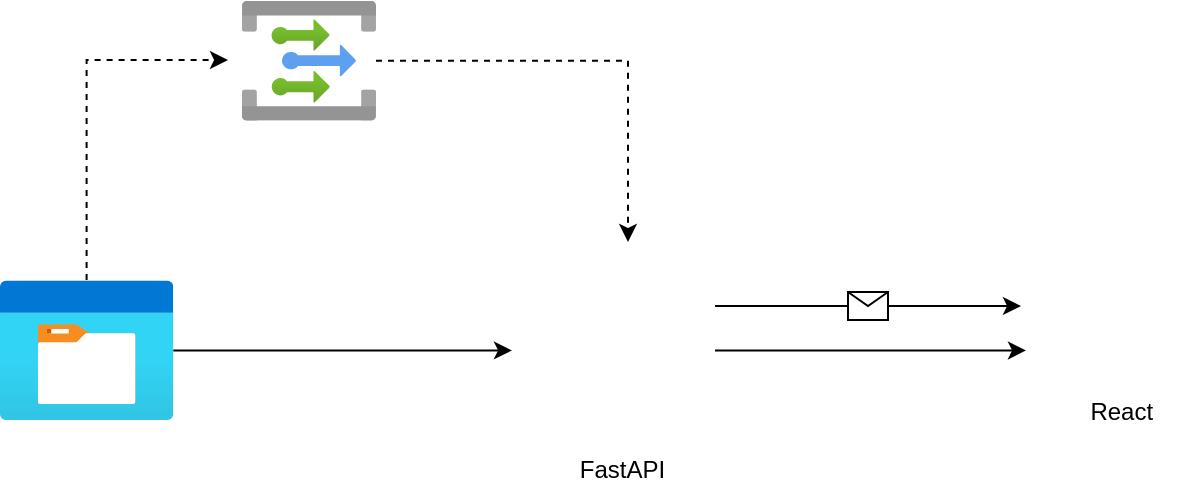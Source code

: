 <mxfile version="21.3.2" type="github">
  <diagram name="Page-1" id="1TySNdG3bFcOM_l2DXkI">
    <mxGraphModel dx="1432" dy="713" grid="0" gridSize="10" guides="1" tooltips="1" connect="1" arrows="1" fold="1" page="1" pageScale="1" pageWidth="850" pageHeight="1100" math="0" shadow="0">
      <root>
        <mxCell id="0" />
        <mxCell id="1" parent="0" />
        <mxCell id="YjRzb2UiDKBcbRBRFE_A-5" style="edgeStyle=orthogonalEdgeStyle;rounded=0;orthogonalLoop=1;jettySize=auto;html=1;dashed=1;" edge="1" parent="1" source="YjRzb2UiDKBcbRBRFE_A-1">
          <mxGeometry relative="1" as="geometry">
            <mxPoint x="198" y="516" as="targetPoint" />
            <Array as="points">
              <mxPoint x="127" y="516" />
              <mxPoint x="158" y="516" />
            </Array>
          </mxGeometry>
        </mxCell>
        <mxCell id="YjRzb2UiDKBcbRBRFE_A-8" style="edgeStyle=orthogonalEdgeStyle;rounded=0;orthogonalLoop=1;jettySize=auto;html=1;" edge="1" parent="1" source="YjRzb2UiDKBcbRBRFE_A-1">
          <mxGeometry relative="1" as="geometry">
            <mxPoint x="340" y="661.19" as="targetPoint" />
          </mxGeometry>
        </mxCell>
        <mxCell id="YjRzb2UiDKBcbRBRFE_A-1" value="" style="image;aspect=fixed;html=1;points=[];align=center;fontSize=12;image=img/lib/azure2/general/Storage_Container.svg;" vertex="1" parent="1">
          <mxGeometry x="84" y="626" width="86.62" height="70.38" as="geometry" />
        </mxCell>
        <mxCell id="YjRzb2UiDKBcbRBRFE_A-4" style="edgeStyle=orthogonalEdgeStyle;rounded=0;orthogonalLoop=1;jettySize=auto;html=1;dashed=1;" edge="1" parent="1" source="YjRzb2UiDKBcbRBRFE_A-2">
          <mxGeometry relative="1" as="geometry">
            <mxPoint x="398" y="607" as="targetPoint" />
            <Array as="points">
              <mxPoint x="398" y="516" />
            </Array>
          </mxGeometry>
        </mxCell>
        <mxCell id="YjRzb2UiDKBcbRBRFE_A-2" value="" style="image;aspect=fixed;html=1;points=[];align=center;fontSize=12;image=img/lib/azure2/integration/Event_Grid_Topics.svg;" vertex="1" parent="1">
          <mxGeometry x="205" y="486.39" width="67" height="60" as="geometry" />
        </mxCell>
        <mxCell id="YjRzb2UiDKBcbRBRFE_A-10" style="edgeStyle=orthogonalEdgeStyle;rounded=0;orthogonalLoop=1;jettySize=auto;html=1;" edge="1" parent="1" source="YjRzb2UiDKBcbRBRFE_A-3">
          <mxGeometry relative="1" as="geometry">
            <mxPoint x="597" y="661.195" as="targetPoint" />
          </mxGeometry>
        </mxCell>
        <mxCell id="YjRzb2UiDKBcbRBRFE_A-3" value="FastAPI" style="shape=image;verticalLabelPosition=bottom;labelBackgroundColor=none;verticalAlign=top;aspect=fixed;imageAspect=0;image=https://miro.medium.com/v2/resize:fit:700/1*du7p50wS_fIsaC_lR18qsg.png;clipPath=inset(14.81% 69.33% 19.44% 6.67%);" vertex="1" parent="1">
          <mxGeometry x="349" y="615.59" width="92.5" height="91.21" as="geometry" />
        </mxCell>
        <mxCell id="YjRzb2UiDKBcbRBRFE_A-9" value="React " style="shape=image;verticalLabelPosition=bottom;labelBackgroundColor=none;verticalAlign=top;aspect=fixed;imageAspect=0;image=https://upload.wikimedia.org/wikipedia/commons/a/a7/React-icon.svg;" vertex="1" parent="1">
          <mxGeometry x="615" y="622" width="63.09" height="56" as="geometry" />
        </mxCell>
        <mxCell id="YjRzb2UiDKBcbRBRFE_A-11" value="" style="endArrow=classic;html=1;rounded=0;" edge="1" parent="1">
          <mxGeometry relative="1" as="geometry">
            <mxPoint x="441.5" y="639" as="sourcePoint" />
            <mxPoint x="594.5" y="639" as="targetPoint" />
          </mxGeometry>
        </mxCell>
        <mxCell id="YjRzb2UiDKBcbRBRFE_A-12" value="" style="shape=message;html=1;outlineConnect=0;" vertex="1" parent="YjRzb2UiDKBcbRBRFE_A-11">
          <mxGeometry width="20" height="14" relative="1" as="geometry">
            <mxPoint x="-10" y="-7" as="offset" />
          </mxGeometry>
        </mxCell>
      </root>
    </mxGraphModel>
  </diagram>
</mxfile>
